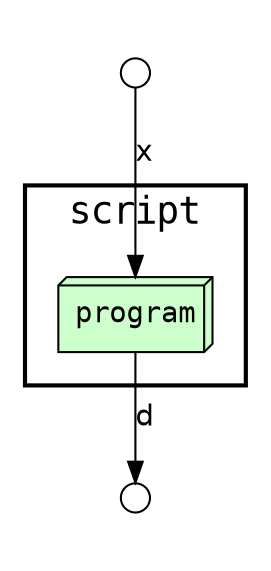 digraph Workflow {
rankdir=TB
graph[fontname=Courier]
edge[fontname=Helvetica]
node[fontname=Courier]
subgraph cluster0 {
label="script"
penwidth=2
fontsize=18
subgraph cluster1 {
label=""
color="white"
node[shape=box3d style="filled" fillcolor="#CCFFCC" peripheries=1 label=""]
node1 [label="program"]
node[shape=box style="filled" fillcolor="#CCFFCC" peripheries=2 label=""]
}}
node[shape=circle style="filled" fillcolor="#FFFFFF" peripheries=1 label="" width=0.2]
subgraph cluster2 { label="" color="white"
subgraph cluster3 { label="" color="white"
node2
}}
subgraph cluster4 { label="" color="white"
subgraph cluster5 { label="" color="white"
node3
}}
node1 -> node3 [label="d"]
node2 -> node1 [label="x"]
}
